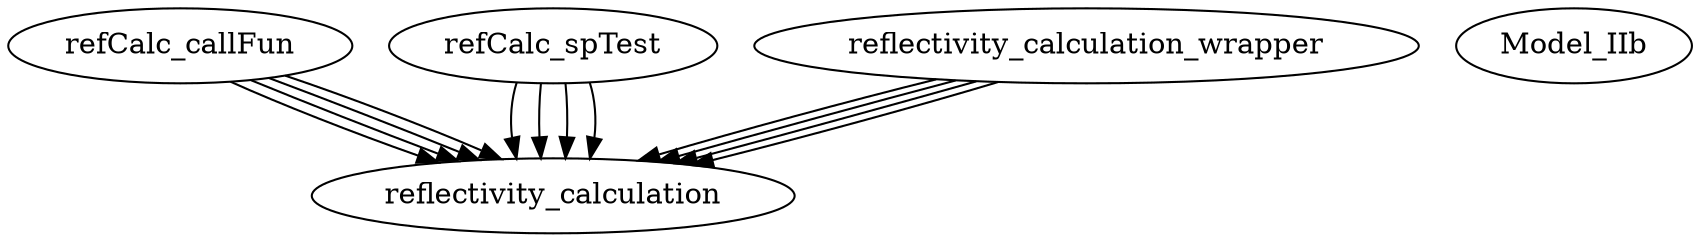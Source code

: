 /* Created by mdot for Matlab */
digraph m2html {
  refCalc_callFun -> reflectivity_calculation;
  refCalc_callFun -> reflectivity_calculation;
  refCalc_callFun -> reflectivity_calculation;
  refCalc_callFun -> reflectivity_calculation;
  refCalc_spTest -> reflectivity_calculation;
  refCalc_spTest -> reflectivity_calculation;
  refCalc_spTest -> reflectivity_calculation;
  refCalc_spTest -> reflectivity_calculation;
  reflectivity_calculation_wrapper -> reflectivity_calculation;
  reflectivity_calculation_wrapper -> reflectivity_calculation;
  reflectivity_calculation_wrapper -> reflectivity_calculation;
  reflectivity_calculation_wrapper -> reflectivity_calculation;

  Model_IIb [URL="Model_IIb.html"];
  Model_IIb [URL="Model_IIb.html"];
  refCalc_callFun [URL="refCalc_callFun.html"];
  refCalc_callFun [URL="refCalc_callFun.html"];
  refCalc_spTest [URL="refCalc_spTest.html"];
  refCalc_spTest [URL="refCalc_spTest.html"];
  reflectivity_calculation [URL="reflectivity_calculation.html"];
  reflectivity_calculation [URL="reflectivity_calculation.html"];
  reflectivity_calculation_wrapper [URL="reflectivity_calculation_wrapper.html"];
  reflectivity_calculation_wrapper [URL="reflectivity_calculation_wrapper.html"];
}
